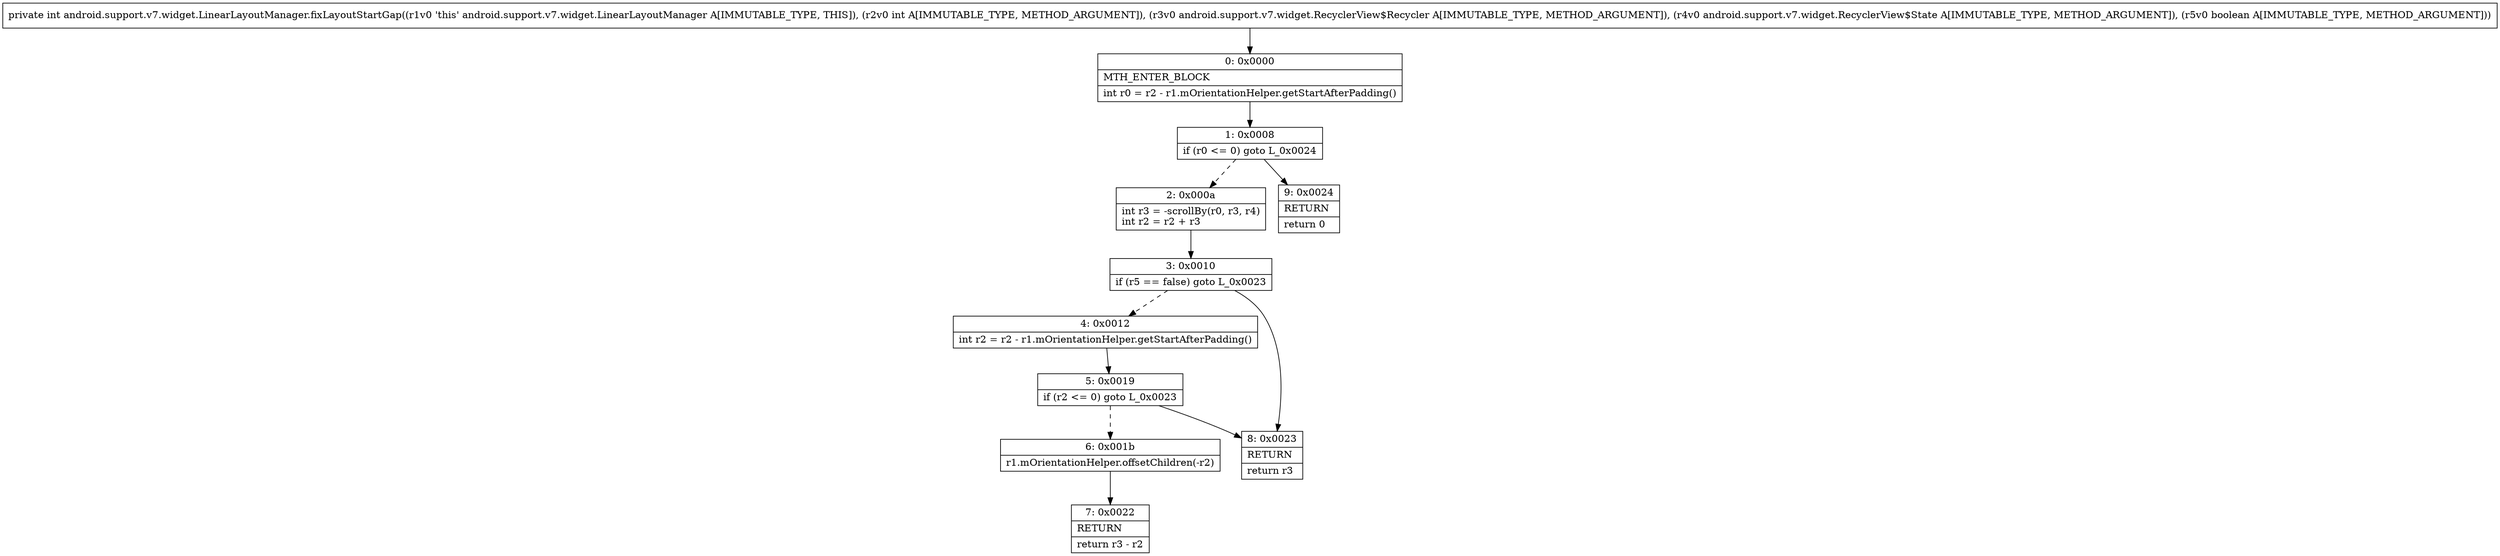digraph "CFG forandroid.support.v7.widget.LinearLayoutManager.fixLayoutStartGap(ILandroid\/support\/v7\/widget\/RecyclerView$Recycler;Landroid\/support\/v7\/widget\/RecyclerView$State;Z)I" {
Node_0 [shape=record,label="{0\:\ 0x0000|MTH_ENTER_BLOCK\l|int r0 = r2 \- r1.mOrientationHelper.getStartAfterPadding()\l}"];
Node_1 [shape=record,label="{1\:\ 0x0008|if (r0 \<= 0) goto L_0x0024\l}"];
Node_2 [shape=record,label="{2\:\ 0x000a|int r3 = \-scrollBy(r0, r3, r4)\lint r2 = r2 + r3\l}"];
Node_3 [shape=record,label="{3\:\ 0x0010|if (r5 == false) goto L_0x0023\l}"];
Node_4 [shape=record,label="{4\:\ 0x0012|int r2 = r2 \- r1.mOrientationHelper.getStartAfterPadding()\l}"];
Node_5 [shape=record,label="{5\:\ 0x0019|if (r2 \<= 0) goto L_0x0023\l}"];
Node_6 [shape=record,label="{6\:\ 0x001b|r1.mOrientationHelper.offsetChildren(\-r2)\l}"];
Node_7 [shape=record,label="{7\:\ 0x0022|RETURN\l|return r3 \- r2\l}"];
Node_8 [shape=record,label="{8\:\ 0x0023|RETURN\l|return r3\l}"];
Node_9 [shape=record,label="{9\:\ 0x0024|RETURN\l|return 0\l}"];
MethodNode[shape=record,label="{private int android.support.v7.widget.LinearLayoutManager.fixLayoutStartGap((r1v0 'this' android.support.v7.widget.LinearLayoutManager A[IMMUTABLE_TYPE, THIS]), (r2v0 int A[IMMUTABLE_TYPE, METHOD_ARGUMENT]), (r3v0 android.support.v7.widget.RecyclerView$Recycler A[IMMUTABLE_TYPE, METHOD_ARGUMENT]), (r4v0 android.support.v7.widget.RecyclerView$State A[IMMUTABLE_TYPE, METHOD_ARGUMENT]), (r5v0 boolean A[IMMUTABLE_TYPE, METHOD_ARGUMENT])) }"];
MethodNode -> Node_0;
Node_0 -> Node_1;
Node_1 -> Node_2[style=dashed];
Node_1 -> Node_9;
Node_2 -> Node_3;
Node_3 -> Node_4[style=dashed];
Node_3 -> Node_8;
Node_4 -> Node_5;
Node_5 -> Node_6[style=dashed];
Node_5 -> Node_8;
Node_6 -> Node_7;
}


